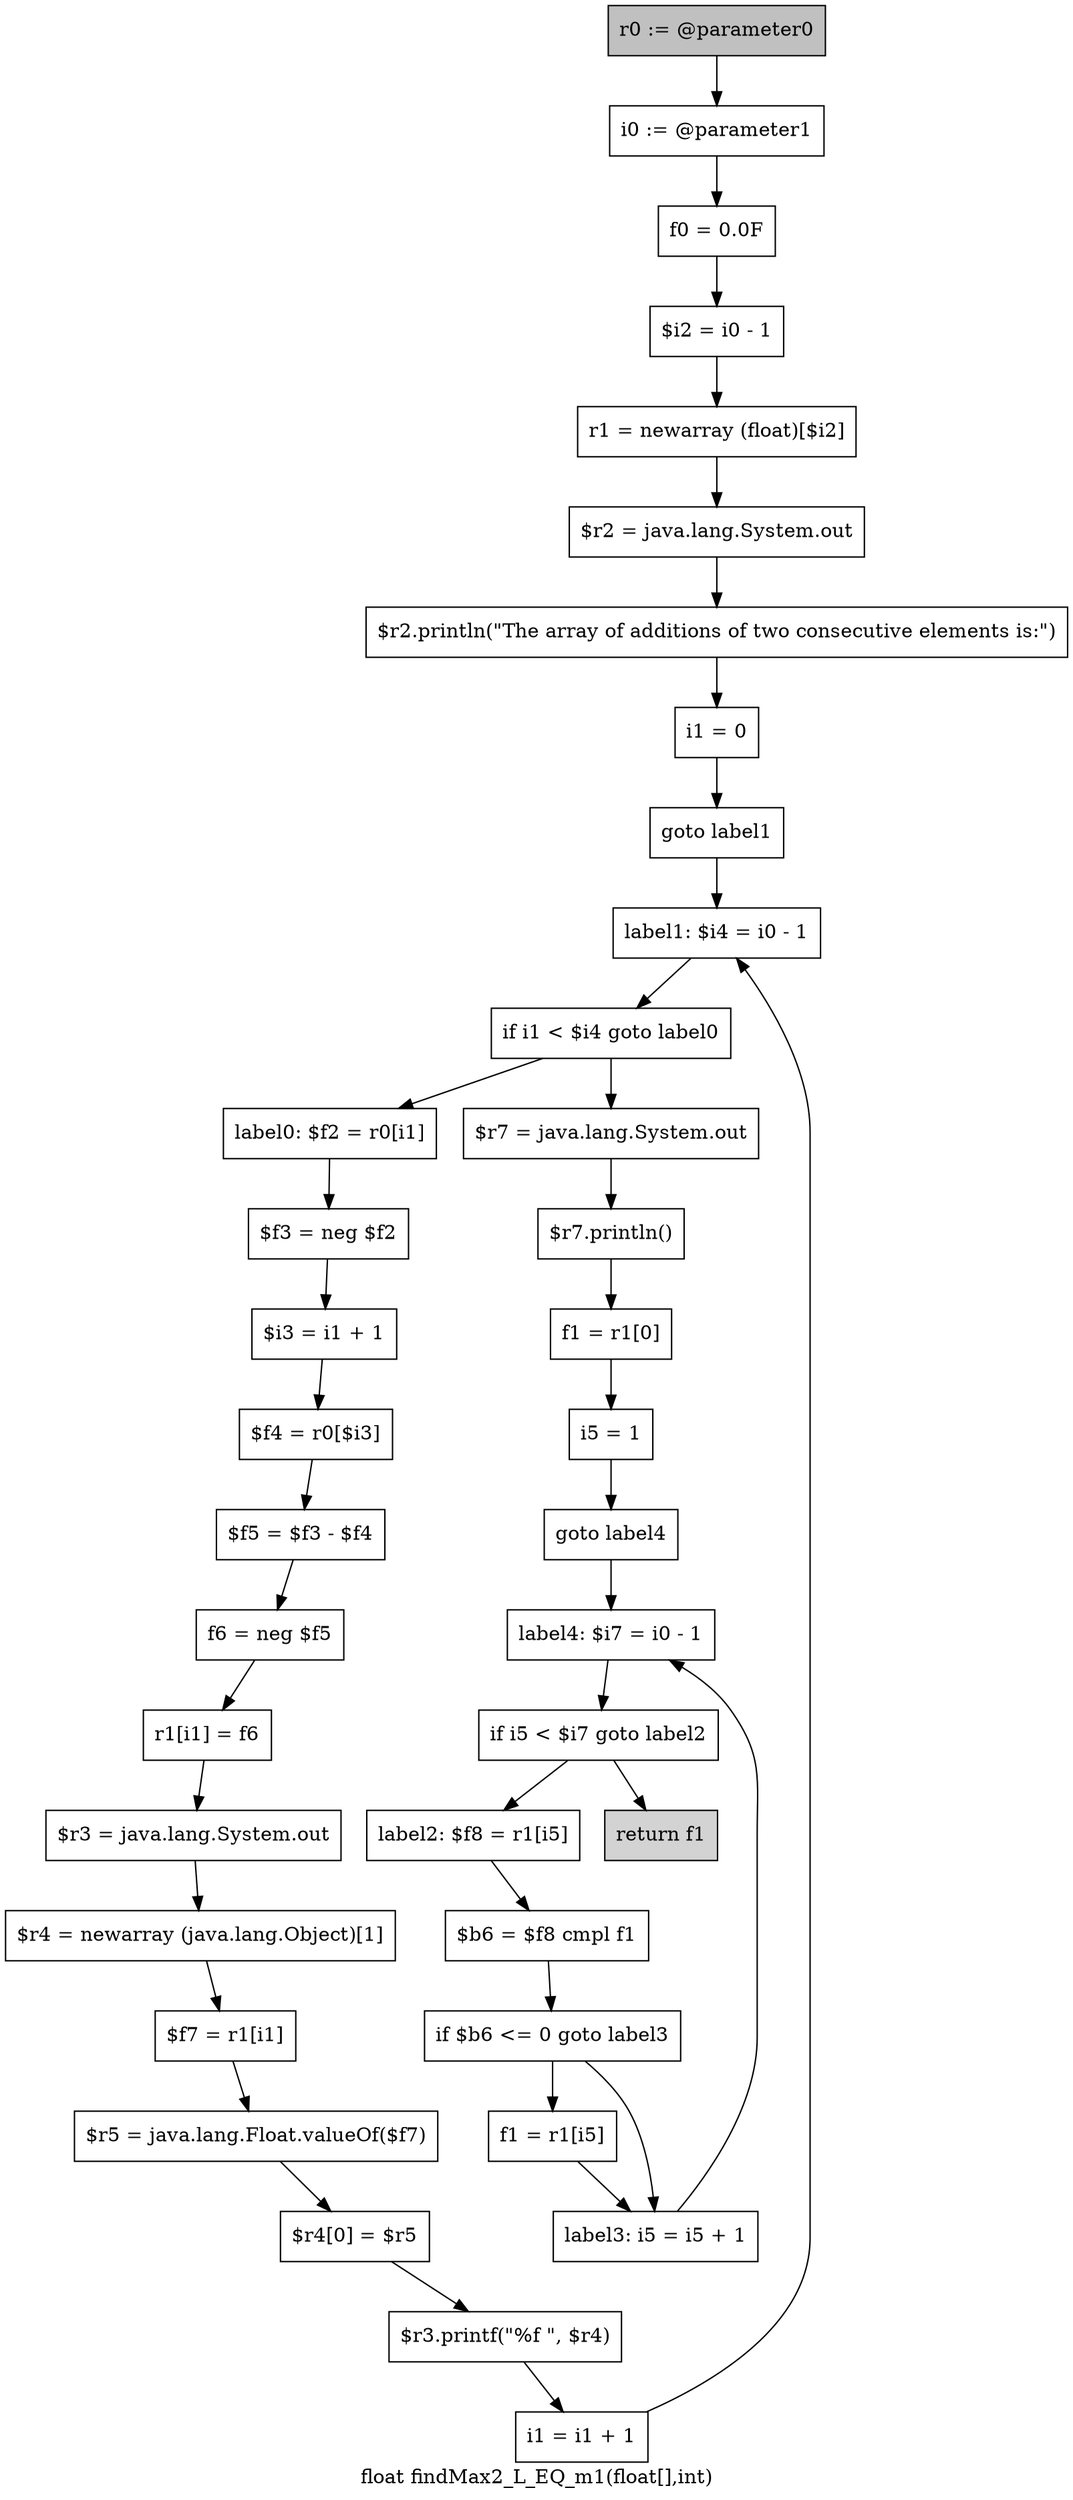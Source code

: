 digraph "float findMax2_L_EQ_m1(float[],int)" {
    label="float findMax2_L_EQ_m1(float[],int)";
    node [shape=box];
    "0" [style=filled,fillcolor=gray,label="r0 := @parameter0",];
    "1" [label="i0 := @parameter1",];
    "0"->"1";
    "2" [label="f0 = 0.0F",];
    "1"->"2";
    "3" [label="$i2 = i0 - 1",];
    "2"->"3";
    "4" [label="r1 = newarray (float)[$i2]",];
    "3"->"4";
    "5" [label="$r2 = java.lang.System.out",];
    "4"->"5";
    "6" [label="$r2.println(\"The array of additions of two consecutive elements is:\")",];
    "5"->"6";
    "7" [label="i1 = 0",];
    "6"->"7";
    "8" [label="goto label1",];
    "7"->"8";
    "23" [label="label1: $i4 = i0 - 1",];
    "8"->"23";
    "9" [label="label0: $f2 = r0[i1]",];
    "10" [label="$f3 = neg $f2",];
    "9"->"10";
    "11" [label="$i3 = i1 + 1",];
    "10"->"11";
    "12" [label="$f4 = r0[$i3]",];
    "11"->"12";
    "13" [label="$f5 = $f3 - $f4",];
    "12"->"13";
    "14" [label="f6 = neg $f5",];
    "13"->"14";
    "15" [label="r1[i1] = f6",];
    "14"->"15";
    "16" [label="$r3 = java.lang.System.out",];
    "15"->"16";
    "17" [label="$r4 = newarray (java.lang.Object)[1]",];
    "16"->"17";
    "18" [label="$f7 = r1[i1]",];
    "17"->"18";
    "19" [label="$r5 = java.lang.Float.valueOf($f7)",];
    "18"->"19";
    "20" [label="$r4[0] = $r5",];
    "19"->"20";
    "21" [label="$r3.printf(\"%f \", $r4)",];
    "20"->"21";
    "22" [label="i1 = i1 + 1",];
    "21"->"22";
    "22"->"23";
    "24" [label="if i1 < $i4 goto label0",];
    "23"->"24";
    "24"->"9";
    "25" [label="$r7 = java.lang.System.out",];
    "24"->"25";
    "26" [label="$r7.println()",];
    "25"->"26";
    "27" [label="f1 = r1[0]",];
    "26"->"27";
    "28" [label="i5 = 1",];
    "27"->"28";
    "29" [label="goto label4",];
    "28"->"29";
    "35" [label="label4: $i7 = i0 - 1",];
    "29"->"35";
    "30" [label="label2: $f8 = r1[i5]",];
    "31" [label="$b6 = $f8 cmpl f1",];
    "30"->"31";
    "32" [label="if $b6 <= 0 goto label3",];
    "31"->"32";
    "33" [label="f1 = r1[i5]",];
    "32"->"33";
    "34" [label="label3: i5 = i5 + 1",];
    "32"->"34";
    "33"->"34";
    "34"->"35";
    "36" [label="if i5 < $i7 goto label2",];
    "35"->"36";
    "36"->"30";
    "37" [style=filled,fillcolor=lightgray,label="return f1",];
    "36"->"37";
}
